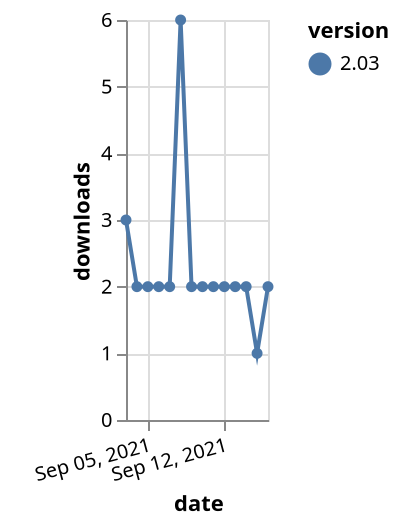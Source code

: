 {"$schema": "https://vega.github.io/schema/vega-lite/v5.json", "description": "A simple bar chart with embedded data.", "data": {"values": [{"date": "2021-09-03", "total": 3743, "delta": 3, "version": "2.03"}, {"date": "2021-09-04", "total": 3745, "delta": 2, "version": "2.03"}, {"date": "2021-09-05", "total": 3747, "delta": 2, "version": "2.03"}, {"date": "2021-09-06", "total": 3749, "delta": 2, "version": "2.03"}, {"date": "2021-09-07", "total": 3751, "delta": 2, "version": "2.03"}, {"date": "2021-09-08", "total": 3757, "delta": 6, "version": "2.03"}, {"date": "2021-09-09", "total": 3759, "delta": 2, "version": "2.03"}, {"date": "2021-09-10", "total": 3761, "delta": 2, "version": "2.03"}, {"date": "2021-09-11", "total": 3763, "delta": 2, "version": "2.03"}, {"date": "2021-09-12", "total": 3765, "delta": 2, "version": "2.03"}, {"date": "2021-09-13", "total": 3767, "delta": 2, "version": "2.03"}, {"date": "2021-09-14", "total": 3769, "delta": 2, "version": "2.03"}, {"date": "2021-09-15", "total": 3770, "delta": 1, "version": "2.03"}, {"date": "2021-09-16", "total": 3772, "delta": 2, "version": "2.03"}]}, "width": "container", "mark": {"type": "line", "point": {"filled": true}}, "encoding": {"x": {"field": "date", "type": "temporal", "timeUnit": "yearmonthdate", "title": "date", "axis": {"labelAngle": -15}}, "y": {"field": "delta", "type": "quantitative", "title": "downloads"}, "color": {"field": "version", "type": "nominal"}, "tooltip": {"field": "delta"}}}